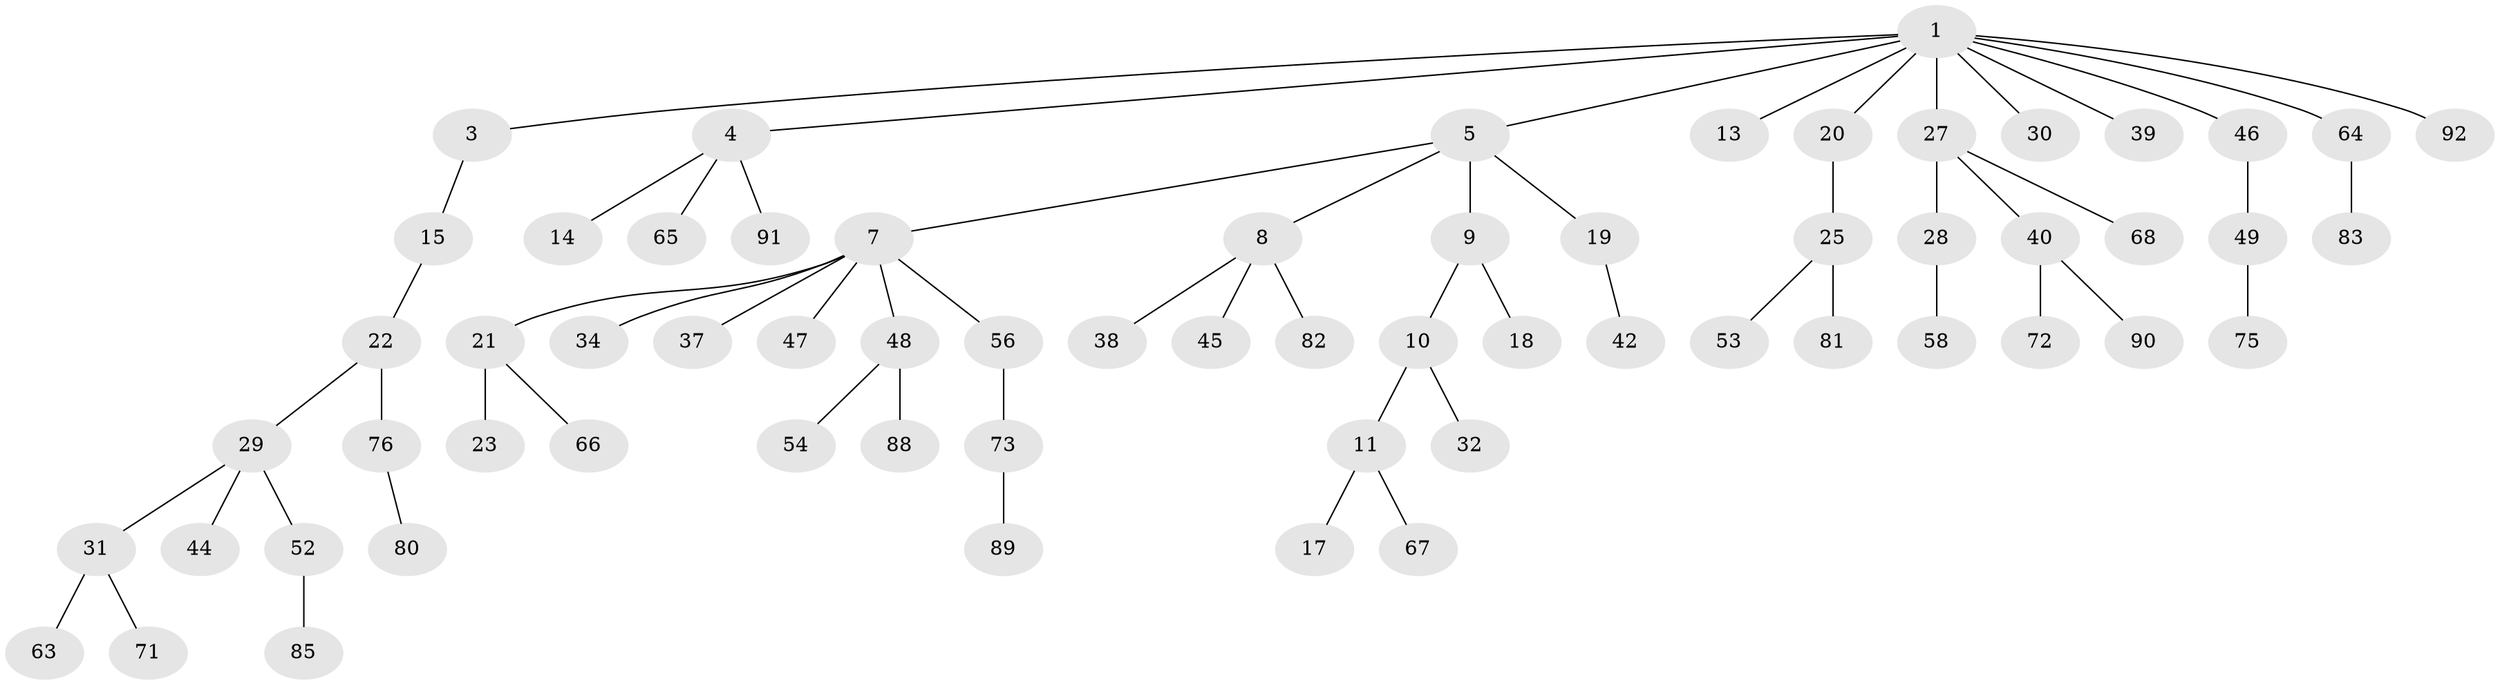 // Generated by graph-tools (version 1.1) at 2025/52/02/27/25 19:52:13]
// undirected, 64 vertices, 63 edges
graph export_dot {
graph [start="1"]
  node [color=gray90,style=filled];
  1 [super="+2"];
  3 [super="+24"];
  4 [super="+57"];
  5 [super="+6"];
  7 [super="+16"];
  8 [super="+35"];
  9;
  10 [super="+12"];
  11;
  13;
  14;
  15;
  17;
  18 [super="+62"];
  19 [super="+36"];
  20 [super="+26"];
  21 [super="+33"];
  22 [super="+70"];
  23;
  25 [super="+51"];
  27 [super="+50"];
  28 [super="+41"];
  29;
  30 [super="+55"];
  31 [super="+59"];
  32;
  34 [super="+87"];
  37 [super="+69"];
  38;
  39;
  40 [super="+43"];
  42 [super="+61"];
  44 [super="+84"];
  45;
  46;
  47;
  48 [super="+79"];
  49 [super="+78"];
  52 [super="+77"];
  53 [super="+60"];
  54;
  56 [super="+86"];
  58;
  63;
  64 [super="+74"];
  65;
  66;
  67;
  68;
  71;
  72;
  73;
  75;
  76;
  80;
  81;
  82;
  83;
  85;
  88;
  89;
  90;
  91;
  92;
  1 -- 3;
  1 -- 4;
  1 -- 20;
  1 -- 27;
  1 -- 30;
  1 -- 39;
  1 -- 46;
  1 -- 64;
  1 -- 5;
  1 -- 92;
  1 -- 13;
  3 -- 15;
  4 -- 14;
  4 -- 65;
  4 -- 91;
  5 -- 8;
  5 -- 19;
  5 -- 9;
  5 -- 7;
  7 -- 34;
  7 -- 37;
  7 -- 47;
  7 -- 48;
  7 -- 56;
  7 -- 21;
  8 -- 82;
  8 -- 45;
  8 -- 38;
  9 -- 10;
  9 -- 18;
  10 -- 11;
  10 -- 32;
  11 -- 17;
  11 -- 67;
  15 -- 22;
  19 -- 42;
  20 -- 25;
  21 -- 23;
  21 -- 66;
  22 -- 29;
  22 -- 76;
  25 -- 53;
  25 -- 81;
  27 -- 28;
  27 -- 40;
  27 -- 68;
  28 -- 58;
  29 -- 31;
  29 -- 44;
  29 -- 52;
  31 -- 63;
  31 -- 71;
  40 -- 72;
  40 -- 90;
  46 -- 49;
  48 -- 54;
  48 -- 88;
  49 -- 75;
  52 -- 85;
  56 -- 73;
  64 -- 83;
  73 -- 89;
  76 -- 80;
}
